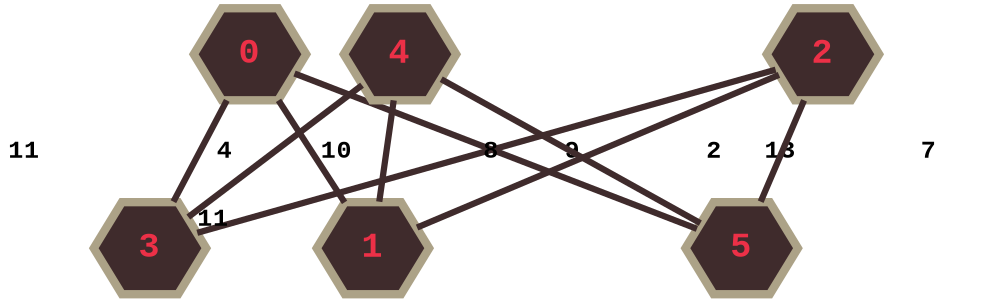 graph D {
        
graph [bgcolor=transparent];
node [style=filled shape=hexagon fillcolor="#3f2b2c" color="#aca287"
      fontcolor="#ec3047" fontsize=17 penwidth=4 fontname="Courier New Bold"]
edge [fontsize=12  fontname="Courier New Bold" penwidth=3 color="#3f2b2c"]
splines=false

0 [pos="0,0"]
1 [pos="0,-300"]
2 [pos="200,0"]
3 [pos="200,-300"]
4 [pos="400,0"]
5 [pos="400,-300"]

0 -- 1 [label="10 "]
0 -- 3 [label="11    "]
0 -- 5 [label="9      "]

2 -- 1 [label="13    "]
2 -- 3 [headlabel="11"]
2 -- 5 [label="7    "]

4 -- 1 [label="      8"]
4 -- 3 [label="4    "]
4 -- 5 [label="2 "]
}
